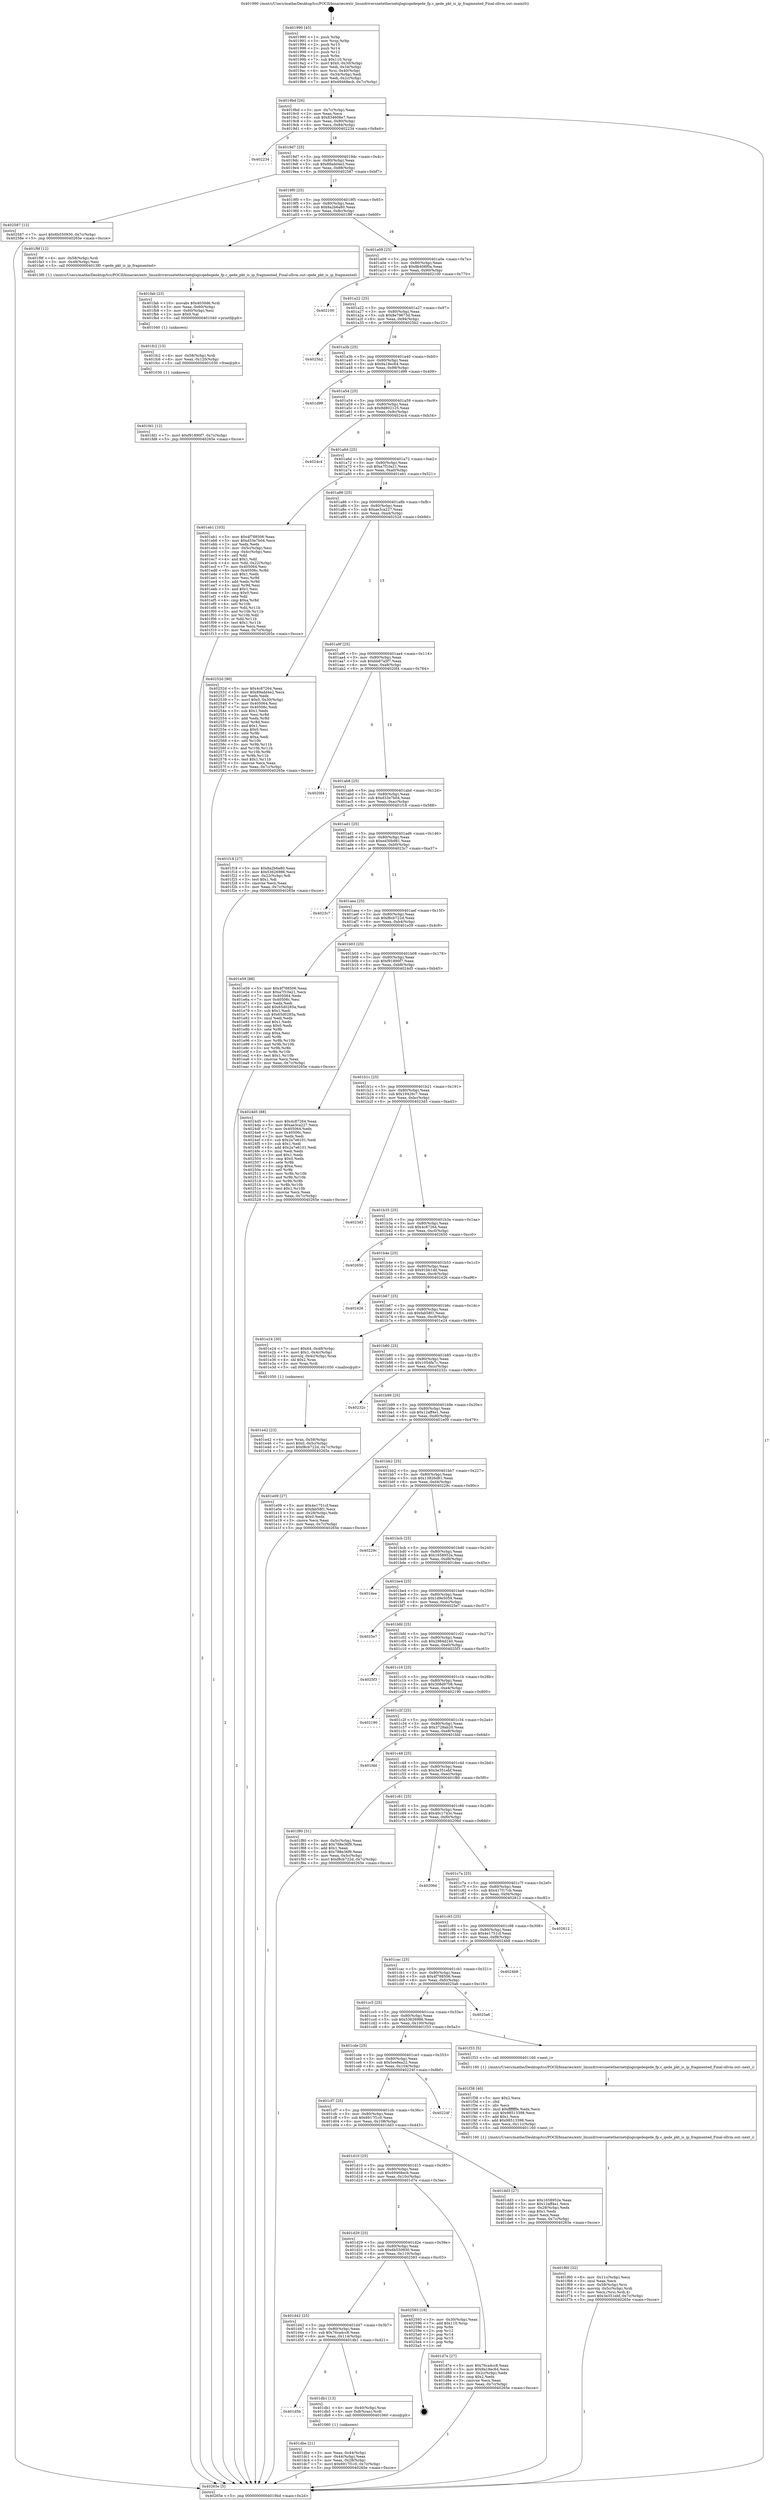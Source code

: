 digraph "0x401990" {
  label = "0x401990 (/mnt/c/Users/mathe/Desktop/tcc/POCII/binaries/extr_linuxdriversnetethernetqlogicqedeqede_fp.c_qede_pkt_is_ip_fragmented_Final-ollvm.out::main(0))"
  labelloc = "t"
  node[shape=record]

  Entry [label="",width=0.3,height=0.3,shape=circle,fillcolor=black,style=filled]
  "0x4019bd" [label="{
     0x4019bd [26]\l
     | [instrs]\l
     &nbsp;&nbsp;0x4019bd \<+3\>: mov -0x7c(%rbp),%eax\l
     &nbsp;&nbsp;0x4019c0 \<+2\>: mov %eax,%ecx\l
     &nbsp;&nbsp;0x4019c2 \<+6\>: sub $0x834608e7,%ecx\l
     &nbsp;&nbsp;0x4019c8 \<+3\>: mov %eax,-0x80(%rbp)\l
     &nbsp;&nbsp;0x4019cb \<+6\>: mov %ecx,-0x84(%rbp)\l
     &nbsp;&nbsp;0x4019d1 \<+6\>: je 0000000000402234 \<main+0x8a4\>\l
  }"]
  "0x402234" [label="{
     0x402234\l
  }", style=dashed]
  "0x4019d7" [label="{
     0x4019d7 [25]\l
     | [instrs]\l
     &nbsp;&nbsp;0x4019d7 \<+5\>: jmp 00000000004019dc \<main+0x4c\>\l
     &nbsp;&nbsp;0x4019dc \<+3\>: mov -0x80(%rbp),%eax\l
     &nbsp;&nbsp;0x4019df \<+5\>: sub $0x89add4e2,%eax\l
     &nbsp;&nbsp;0x4019e4 \<+6\>: mov %eax,-0x88(%rbp)\l
     &nbsp;&nbsp;0x4019ea \<+6\>: je 0000000000402587 \<main+0xbf7\>\l
  }"]
  Exit [label="",width=0.3,height=0.3,shape=circle,fillcolor=black,style=filled,peripheries=2]
  "0x402587" [label="{
     0x402587 [12]\l
     | [instrs]\l
     &nbsp;&nbsp;0x402587 \<+7\>: movl $0x6b550930,-0x7c(%rbp)\l
     &nbsp;&nbsp;0x40258e \<+5\>: jmp 000000000040265e \<main+0xcce\>\l
  }"]
  "0x4019f0" [label="{
     0x4019f0 [25]\l
     | [instrs]\l
     &nbsp;&nbsp;0x4019f0 \<+5\>: jmp 00000000004019f5 \<main+0x65\>\l
     &nbsp;&nbsp;0x4019f5 \<+3\>: mov -0x80(%rbp),%eax\l
     &nbsp;&nbsp;0x4019f8 \<+5\>: sub $0x8a2b6a80,%eax\l
     &nbsp;&nbsp;0x4019fd \<+6\>: mov %eax,-0x8c(%rbp)\l
     &nbsp;&nbsp;0x401a03 \<+6\>: je 0000000000401f9f \<main+0x60f\>\l
  }"]
  "0x401fd1" [label="{
     0x401fd1 [12]\l
     | [instrs]\l
     &nbsp;&nbsp;0x401fd1 \<+7\>: movl $0xf91890f7,-0x7c(%rbp)\l
     &nbsp;&nbsp;0x401fd8 \<+5\>: jmp 000000000040265e \<main+0xcce\>\l
  }"]
  "0x401f9f" [label="{
     0x401f9f [12]\l
     | [instrs]\l
     &nbsp;&nbsp;0x401f9f \<+4\>: mov -0x58(%rbp),%rdi\l
     &nbsp;&nbsp;0x401fa3 \<+3\>: mov -0x48(%rbp),%esi\l
     &nbsp;&nbsp;0x401fa6 \<+5\>: call 00000000004013f0 \<qede_pkt_is_ip_fragmented\>\l
     | [calls]\l
     &nbsp;&nbsp;0x4013f0 \{1\} (/mnt/c/Users/mathe/Desktop/tcc/POCII/binaries/extr_linuxdriversnetethernetqlogicqedeqede_fp.c_qede_pkt_is_ip_fragmented_Final-ollvm.out::qede_pkt_is_ip_fragmented)\l
  }"]
  "0x401a09" [label="{
     0x401a09 [25]\l
     | [instrs]\l
     &nbsp;&nbsp;0x401a09 \<+5\>: jmp 0000000000401a0e \<main+0x7e\>\l
     &nbsp;&nbsp;0x401a0e \<+3\>: mov -0x80(%rbp),%eax\l
     &nbsp;&nbsp;0x401a11 \<+5\>: sub $0x8b406f0a,%eax\l
     &nbsp;&nbsp;0x401a16 \<+6\>: mov %eax,-0x90(%rbp)\l
     &nbsp;&nbsp;0x401a1c \<+6\>: je 0000000000402100 \<main+0x770\>\l
  }"]
  "0x401fc2" [label="{
     0x401fc2 [15]\l
     | [instrs]\l
     &nbsp;&nbsp;0x401fc2 \<+4\>: mov -0x58(%rbp),%rdi\l
     &nbsp;&nbsp;0x401fc6 \<+6\>: mov %eax,-0x120(%rbp)\l
     &nbsp;&nbsp;0x401fcc \<+5\>: call 0000000000401030 \<free@plt\>\l
     | [calls]\l
     &nbsp;&nbsp;0x401030 \{1\} (unknown)\l
  }"]
  "0x402100" [label="{
     0x402100\l
  }", style=dashed]
  "0x401a22" [label="{
     0x401a22 [25]\l
     | [instrs]\l
     &nbsp;&nbsp;0x401a22 \<+5\>: jmp 0000000000401a27 \<main+0x97\>\l
     &nbsp;&nbsp;0x401a27 \<+3\>: mov -0x80(%rbp),%eax\l
     &nbsp;&nbsp;0x401a2a \<+5\>: sub $0x8e79673d,%eax\l
     &nbsp;&nbsp;0x401a2f \<+6\>: mov %eax,-0x94(%rbp)\l
     &nbsp;&nbsp;0x401a35 \<+6\>: je 00000000004025b2 \<main+0xc22\>\l
  }"]
  "0x401fab" [label="{
     0x401fab [23]\l
     | [instrs]\l
     &nbsp;&nbsp;0x401fab \<+10\>: movabs $0x4030d6,%rdi\l
     &nbsp;&nbsp;0x401fb5 \<+3\>: mov %eax,-0x60(%rbp)\l
     &nbsp;&nbsp;0x401fb8 \<+3\>: mov -0x60(%rbp),%esi\l
     &nbsp;&nbsp;0x401fbb \<+2\>: mov $0x0,%al\l
     &nbsp;&nbsp;0x401fbd \<+5\>: call 0000000000401040 \<printf@plt\>\l
     | [calls]\l
     &nbsp;&nbsp;0x401040 \{1\} (unknown)\l
  }"]
  "0x4025b2" [label="{
     0x4025b2\l
  }", style=dashed]
  "0x401a3b" [label="{
     0x401a3b [25]\l
     | [instrs]\l
     &nbsp;&nbsp;0x401a3b \<+5\>: jmp 0000000000401a40 \<main+0xb0\>\l
     &nbsp;&nbsp;0x401a40 \<+3\>: mov -0x80(%rbp),%eax\l
     &nbsp;&nbsp;0x401a43 \<+5\>: sub $0x9a18ec64,%eax\l
     &nbsp;&nbsp;0x401a48 \<+6\>: mov %eax,-0x98(%rbp)\l
     &nbsp;&nbsp;0x401a4e \<+6\>: je 0000000000401d99 \<main+0x409\>\l
  }"]
  "0x401f60" [label="{
     0x401f60 [32]\l
     | [instrs]\l
     &nbsp;&nbsp;0x401f60 \<+6\>: mov -0x11c(%rbp),%ecx\l
     &nbsp;&nbsp;0x401f66 \<+3\>: imul %eax,%ecx\l
     &nbsp;&nbsp;0x401f69 \<+4\>: mov -0x58(%rbp),%rsi\l
     &nbsp;&nbsp;0x401f6d \<+4\>: movslq -0x5c(%rbp),%rdi\l
     &nbsp;&nbsp;0x401f71 \<+3\>: mov %ecx,(%rsi,%rdi,4)\l
     &nbsp;&nbsp;0x401f74 \<+7\>: movl $0x3e351ebf,-0x7c(%rbp)\l
     &nbsp;&nbsp;0x401f7b \<+5\>: jmp 000000000040265e \<main+0xcce\>\l
  }"]
  "0x401d99" [label="{
     0x401d99\l
  }", style=dashed]
  "0x401a54" [label="{
     0x401a54 [25]\l
     | [instrs]\l
     &nbsp;&nbsp;0x401a54 \<+5\>: jmp 0000000000401a59 \<main+0xc9\>\l
     &nbsp;&nbsp;0x401a59 \<+3\>: mov -0x80(%rbp),%eax\l
     &nbsp;&nbsp;0x401a5c \<+5\>: sub $0x9d802125,%eax\l
     &nbsp;&nbsp;0x401a61 \<+6\>: mov %eax,-0x9c(%rbp)\l
     &nbsp;&nbsp;0x401a67 \<+6\>: je 00000000004024c4 \<main+0xb34\>\l
  }"]
  "0x401f38" [label="{
     0x401f38 [40]\l
     | [instrs]\l
     &nbsp;&nbsp;0x401f38 \<+5\>: mov $0x2,%ecx\l
     &nbsp;&nbsp;0x401f3d \<+1\>: cltd\l
     &nbsp;&nbsp;0x401f3e \<+2\>: idiv %ecx\l
     &nbsp;&nbsp;0x401f40 \<+6\>: imul $0xfffffffe,%edx,%ecx\l
     &nbsp;&nbsp;0x401f46 \<+6\>: sub $0x98513398,%ecx\l
     &nbsp;&nbsp;0x401f4c \<+3\>: add $0x1,%ecx\l
     &nbsp;&nbsp;0x401f4f \<+6\>: add $0x98513398,%ecx\l
     &nbsp;&nbsp;0x401f55 \<+6\>: mov %ecx,-0x11c(%rbp)\l
     &nbsp;&nbsp;0x401f5b \<+5\>: call 0000000000401160 \<next_i\>\l
     | [calls]\l
     &nbsp;&nbsp;0x401160 \{1\} (/mnt/c/Users/mathe/Desktop/tcc/POCII/binaries/extr_linuxdriversnetethernetqlogicqedeqede_fp.c_qede_pkt_is_ip_fragmented_Final-ollvm.out::next_i)\l
  }"]
  "0x4024c4" [label="{
     0x4024c4\l
  }", style=dashed]
  "0x401a6d" [label="{
     0x401a6d [25]\l
     | [instrs]\l
     &nbsp;&nbsp;0x401a6d \<+5\>: jmp 0000000000401a72 \<main+0xe2\>\l
     &nbsp;&nbsp;0x401a72 \<+3\>: mov -0x80(%rbp),%eax\l
     &nbsp;&nbsp;0x401a75 \<+5\>: sub $0xa7f10a21,%eax\l
     &nbsp;&nbsp;0x401a7a \<+6\>: mov %eax,-0xa0(%rbp)\l
     &nbsp;&nbsp;0x401a80 \<+6\>: je 0000000000401eb1 \<main+0x521\>\l
  }"]
  "0x401e42" [label="{
     0x401e42 [23]\l
     | [instrs]\l
     &nbsp;&nbsp;0x401e42 \<+4\>: mov %rax,-0x58(%rbp)\l
     &nbsp;&nbsp;0x401e46 \<+7\>: movl $0x0,-0x5c(%rbp)\l
     &nbsp;&nbsp;0x401e4d \<+7\>: movl $0xf8cb722d,-0x7c(%rbp)\l
     &nbsp;&nbsp;0x401e54 \<+5\>: jmp 000000000040265e \<main+0xcce\>\l
  }"]
  "0x401eb1" [label="{
     0x401eb1 [103]\l
     | [instrs]\l
     &nbsp;&nbsp;0x401eb1 \<+5\>: mov $0x4f788506,%eax\l
     &nbsp;&nbsp;0x401eb6 \<+5\>: mov $0xd33e7b04,%ecx\l
     &nbsp;&nbsp;0x401ebb \<+2\>: xor %edx,%edx\l
     &nbsp;&nbsp;0x401ebd \<+3\>: mov -0x5c(%rbp),%esi\l
     &nbsp;&nbsp;0x401ec0 \<+3\>: cmp -0x4c(%rbp),%esi\l
     &nbsp;&nbsp;0x401ec3 \<+4\>: setl %dil\l
     &nbsp;&nbsp;0x401ec7 \<+4\>: and $0x1,%dil\l
     &nbsp;&nbsp;0x401ecb \<+4\>: mov %dil,-0x22(%rbp)\l
     &nbsp;&nbsp;0x401ecf \<+7\>: mov 0x405064,%esi\l
     &nbsp;&nbsp;0x401ed6 \<+8\>: mov 0x40506c,%r8d\l
     &nbsp;&nbsp;0x401ede \<+3\>: sub $0x1,%edx\l
     &nbsp;&nbsp;0x401ee1 \<+3\>: mov %esi,%r9d\l
     &nbsp;&nbsp;0x401ee4 \<+3\>: add %edx,%r9d\l
     &nbsp;&nbsp;0x401ee7 \<+4\>: imul %r9d,%esi\l
     &nbsp;&nbsp;0x401eeb \<+3\>: and $0x1,%esi\l
     &nbsp;&nbsp;0x401eee \<+3\>: cmp $0x0,%esi\l
     &nbsp;&nbsp;0x401ef1 \<+4\>: sete %dil\l
     &nbsp;&nbsp;0x401ef5 \<+4\>: cmp $0xa,%r8d\l
     &nbsp;&nbsp;0x401ef9 \<+4\>: setl %r10b\l
     &nbsp;&nbsp;0x401efd \<+3\>: mov %dil,%r11b\l
     &nbsp;&nbsp;0x401f00 \<+3\>: and %r10b,%r11b\l
     &nbsp;&nbsp;0x401f03 \<+3\>: xor %r10b,%dil\l
     &nbsp;&nbsp;0x401f06 \<+3\>: or %dil,%r11b\l
     &nbsp;&nbsp;0x401f09 \<+4\>: test $0x1,%r11b\l
     &nbsp;&nbsp;0x401f0d \<+3\>: cmovne %ecx,%eax\l
     &nbsp;&nbsp;0x401f10 \<+3\>: mov %eax,-0x7c(%rbp)\l
     &nbsp;&nbsp;0x401f13 \<+5\>: jmp 000000000040265e \<main+0xcce\>\l
  }"]
  "0x401a86" [label="{
     0x401a86 [25]\l
     | [instrs]\l
     &nbsp;&nbsp;0x401a86 \<+5\>: jmp 0000000000401a8b \<main+0xfb\>\l
     &nbsp;&nbsp;0x401a8b \<+3\>: mov -0x80(%rbp),%eax\l
     &nbsp;&nbsp;0x401a8e \<+5\>: sub $0xae3ca227,%eax\l
     &nbsp;&nbsp;0x401a93 \<+6\>: mov %eax,-0xa4(%rbp)\l
     &nbsp;&nbsp;0x401a99 \<+6\>: je 000000000040252d \<main+0xb9d\>\l
  }"]
  "0x401dbe" [label="{
     0x401dbe [21]\l
     | [instrs]\l
     &nbsp;&nbsp;0x401dbe \<+3\>: mov %eax,-0x44(%rbp)\l
     &nbsp;&nbsp;0x401dc1 \<+3\>: mov -0x44(%rbp),%eax\l
     &nbsp;&nbsp;0x401dc4 \<+3\>: mov %eax,-0x28(%rbp)\l
     &nbsp;&nbsp;0x401dc7 \<+7\>: movl $0x6917f1c0,-0x7c(%rbp)\l
     &nbsp;&nbsp;0x401dce \<+5\>: jmp 000000000040265e \<main+0xcce\>\l
  }"]
  "0x40252d" [label="{
     0x40252d [90]\l
     | [instrs]\l
     &nbsp;&nbsp;0x40252d \<+5\>: mov $0x4c87264,%eax\l
     &nbsp;&nbsp;0x402532 \<+5\>: mov $0x89add4e2,%ecx\l
     &nbsp;&nbsp;0x402537 \<+2\>: xor %edx,%edx\l
     &nbsp;&nbsp;0x402539 \<+7\>: movl $0x0,-0x30(%rbp)\l
     &nbsp;&nbsp;0x402540 \<+7\>: mov 0x405064,%esi\l
     &nbsp;&nbsp;0x402547 \<+7\>: mov 0x40506c,%edi\l
     &nbsp;&nbsp;0x40254e \<+3\>: sub $0x1,%edx\l
     &nbsp;&nbsp;0x402551 \<+3\>: mov %esi,%r8d\l
     &nbsp;&nbsp;0x402554 \<+3\>: add %edx,%r8d\l
     &nbsp;&nbsp;0x402557 \<+4\>: imul %r8d,%esi\l
     &nbsp;&nbsp;0x40255b \<+3\>: and $0x1,%esi\l
     &nbsp;&nbsp;0x40255e \<+3\>: cmp $0x0,%esi\l
     &nbsp;&nbsp;0x402561 \<+4\>: sete %r9b\l
     &nbsp;&nbsp;0x402565 \<+3\>: cmp $0xa,%edi\l
     &nbsp;&nbsp;0x402568 \<+4\>: setl %r10b\l
     &nbsp;&nbsp;0x40256c \<+3\>: mov %r9b,%r11b\l
     &nbsp;&nbsp;0x40256f \<+3\>: and %r10b,%r11b\l
     &nbsp;&nbsp;0x402572 \<+3\>: xor %r10b,%r9b\l
     &nbsp;&nbsp;0x402575 \<+3\>: or %r9b,%r11b\l
     &nbsp;&nbsp;0x402578 \<+4\>: test $0x1,%r11b\l
     &nbsp;&nbsp;0x40257c \<+3\>: cmovne %ecx,%eax\l
     &nbsp;&nbsp;0x40257f \<+3\>: mov %eax,-0x7c(%rbp)\l
     &nbsp;&nbsp;0x402582 \<+5\>: jmp 000000000040265e \<main+0xcce\>\l
  }"]
  "0x401a9f" [label="{
     0x401a9f [25]\l
     | [instrs]\l
     &nbsp;&nbsp;0x401a9f \<+5\>: jmp 0000000000401aa4 \<main+0x114\>\l
     &nbsp;&nbsp;0x401aa4 \<+3\>: mov -0x80(%rbp),%eax\l
     &nbsp;&nbsp;0x401aa7 \<+5\>: sub $0xbb67a5f7,%eax\l
     &nbsp;&nbsp;0x401aac \<+6\>: mov %eax,-0xa8(%rbp)\l
     &nbsp;&nbsp;0x401ab2 \<+6\>: je 00000000004020f4 \<main+0x764\>\l
  }"]
  "0x401d5b" [label="{
     0x401d5b\l
  }", style=dashed]
  "0x4020f4" [label="{
     0x4020f4\l
  }", style=dashed]
  "0x401ab8" [label="{
     0x401ab8 [25]\l
     | [instrs]\l
     &nbsp;&nbsp;0x401ab8 \<+5\>: jmp 0000000000401abd \<main+0x12d\>\l
     &nbsp;&nbsp;0x401abd \<+3\>: mov -0x80(%rbp),%eax\l
     &nbsp;&nbsp;0x401ac0 \<+5\>: sub $0xd33e7b04,%eax\l
     &nbsp;&nbsp;0x401ac5 \<+6\>: mov %eax,-0xac(%rbp)\l
     &nbsp;&nbsp;0x401acb \<+6\>: je 0000000000401f18 \<main+0x588\>\l
  }"]
  "0x401db1" [label="{
     0x401db1 [13]\l
     | [instrs]\l
     &nbsp;&nbsp;0x401db1 \<+4\>: mov -0x40(%rbp),%rax\l
     &nbsp;&nbsp;0x401db5 \<+4\>: mov 0x8(%rax),%rdi\l
     &nbsp;&nbsp;0x401db9 \<+5\>: call 0000000000401060 \<atoi@plt\>\l
     | [calls]\l
     &nbsp;&nbsp;0x401060 \{1\} (unknown)\l
  }"]
  "0x401f18" [label="{
     0x401f18 [27]\l
     | [instrs]\l
     &nbsp;&nbsp;0x401f18 \<+5\>: mov $0x8a2b6a80,%eax\l
     &nbsp;&nbsp;0x401f1d \<+5\>: mov $0x53626986,%ecx\l
     &nbsp;&nbsp;0x401f22 \<+3\>: mov -0x22(%rbp),%dl\l
     &nbsp;&nbsp;0x401f25 \<+3\>: test $0x1,%dl\l
     &nbsp;&nbsp;0x401f28 \<+3\>: cmovne %ecx,%eax\l
     &nbsp;&nbsp;0x401f2b \<+3\>: mov %eax,-0x7c(%rbp)\l
     &nbsp;&nbsp;0x401f2e \<+5\>: jmp 000000000040265e \<main+0xcce\>\l
  }"]
  "0x401ad1" [label="{
     0x401ad1 [25]\l
     | [instrs]\l
     &nbsp;&nbsp;0x401ad1 \<+5\>: jmp 0000000000401ad6 \<main+0x146\>\l
     &nbsp;&nbsp;0x401ad6 \<+3\>: mov -0x80(%rbp),%eax\l
     &nbsp;&nbsp;0x401ad9 \<+5\>: sub $0xed30b981,%eax\l
     &nbsp;&nbsp;0x401ade \<+6\>: mov %eax,-0xb0(%rbp)\l
     &nbsp;&nbsp;0x401ae4 \<+6\>: je 00000000004023c7 \<main+0xa37\>\l
  }"]
  "0x401d42" [label="{
     0x401d42 [25]\l
     | [instrs]\l
     &nbsp;&nbsp;0x401d42 \<+5\>: jmp 0000000000401d47 \<main+0x3b7\>\l
     &nbsp;&nbsp;0x401d47 \<+3\>: mov -0x80(%rbp),%eax\l
     &nbsp;&nbsp;0x401d4a \<+5\>: sub $0x76ca4cc8,%eax\l
     &nbsp;&nbsp;0x401d4f \<+6\>: mov %eax,-0x114(%rbp)\l
     &nbsp;&nbsp;0x401d55 \<+6\>: je 0000000000401db1 \<main+0x421\>\l
  }"]
  "0x4023c7" [label="{
     0x4023c7\l
  }", style=dashed]
  "0x401aea" [label="{
     0x401aea [25]\l
     | [instrs]\l
     &nbsp;&nbsp;0x401aea \<+5\>: jmp 0000000000401aef \<main+0x15f\>\l
     &nbsp;&nbsp;0x401aef \<+3\>: mov -0x80(%rbp),%eax\l
     &nbsp;&nbsp;0x401af2 \<+5\>: sub $0xf8cb722d,%eax\l
     &nbsp;&nbsp;0x401af7 \<+6\>: mov %eax,-0xb4(%rbp)\l
     &nbsp;&nbsp;0x401afd \<+6\>: je 0000000000401e59 \<main+0x4c9\>\l
  }"]
  "0x402593" [label="{
     0x402593 [19]\l
     | [instrs]\l
     &nbsp;&nbsp;0x402593 \<+3\>: mov -0x30(%rbp),%eax\l
     &nbsp;&nbsp;0x402596 \<+7\>: add $0x110,%rsp\l
     &nbsp;&nbsp;0x40259d \<+1\>: pop %rbx\l
     &nbsp;&nbsp;0x40259e \<+2\>: pop %r12\l
     &nbsp;&nbsp;0x4025a0 \<+2\>: pop %r14\l
     &nbsp;&nbsp;0x4025a2 \<+2\>: pop %r15\l
     &nbsp;&nbsp;0x4025a4 \<+1\>: pop %rbp\l
     &nbsp;&nbsp;0x4025a5 \<+1\>: ret\l
  }"]
  "0x401e59" [label="{
     0x401e59 [88]\l
     | [instrs]\l
     &nbsp;&nbsp;0x401e59 \<+5\>: mov $0x4f788506,%eax\l
     &nbsp;&nbsp;0x401e5e \<+5\>: mov $0xa7f10a21,%ecx\l
     &nbsp;&nbsp;0x401e63 \<+7\>: mov 0x405064,%edx\l
     &nbsp;&nbsp;0x401e6a \<+7\>: mov 0x40506c,%esi\l
     &nbsp;&nbsp;0x401e71 \<+2\>: mov %edx,%edi\l
     &nbsp;&nbsp;0x401e73 \<+6\>: add $0x65d0285a,%edi\l
     &nbsp;&nbsp;0x401e79 \<+3\>: sub $0x1,%edi\l
     &nbsp;&nbsp;0x401e7c \<+6\>: sub $0x65d0285a,%edi\l
     &nbsp;&nbsp;0x401e82 \<+3\>: imul %edi,%edx\l
     &nbsp;&nbsp;0x401e85 \<+3\>: and $0x1,%edx\l
     &nbsp;&nbsp;0x401e88 \<+3\>: cmp $0x0,%edx\l
     &nbsp;&nbsp;0x401e8b \<+4\>: sete %r8b\l
     &nbsp;&nbsp;0x401e8f \<+3\>: cmp $0xa,%esi\l
     &nbsp;&nbsp;0x401e92 \<+4\>: setl %r9b\l
     &nbsp;&nbsp;0x401e96 \<+3\>: mov %r8b,%r10b\l
     &nbsp;&nbsp;0x401e99 \<+3\>: and %r9b,%r10b\l
     &nbsp;&nbsp;0x401e9c \<+3\>: xor %r9b,%r8b\l
     &nbsp;&nbsp;0x401e9f \<+3\>: or %r8b,%r10b\l
     &nbsp;&nbsp;0x401ea2 \<+4\>: test $0x1,%r10b\l
     &nbsp;&nbsp;0x401ea6 \<+3\>: cmovne %ecx,%eax\l
     &nbsp;&nbsp;0x401ea9 \<+3\>: mov %eax,-0x7c(%rbp)\l
     &nbsp;&nbsp;0x401eac \<+5\>: jmp 000000000040265e \<main+0xcce\>\l
  }"]
  "0x401b03" [label="{
     0x401b03 [25]\l
     | [instrs]\l
     &nbsp;&nbsp;0x401b03 \<+5\>: jmp 0000000000401b08 \<main+0x178\>\l
     &nbsp;&nbsp;0x401b08 \<+3\>: mov -0x80(%rbp),%eax\l
     &nbsp;&nbsp;0x401b0b \<+5\>: sub $0xf91890f7,%eax\l
     &nbsp;&nbsp;0x401b10 \<+6\>: mov %eax,-0xb8(%rbp)\l
     &nbsp;&nbsp;0x401b16 \<+6\>: je 00000000004024d5 \<main+0xb45\>\l
  }"]
  "0x401990" [label="{
     0x401990 [45]\l
     | [instrs]\l
     &nbsp;&nbsp;0x401990 \<+1\>: push %rbp\l
     &nbsp;&nbsp;0x401991 \<+3\>: mov %rsp,%rbp\l
     &nbsp;&nbsp;0x401994 \<+2\>: push %r15\l
     &nbsp;&nbsp;0x401996 \<+2\>: push %r14\l
     &nbsp;&nbsp;0x401998 \<+2\>: push %r12\l
     &nbsp;&nbsp;0x40199a \<+1\>: push %rbx\l
     &nbsp;&nbsp;0x40199b \<+7\>: sub $0x110,%rsp\l
     &nbsp;&nbsp;0x4019a2 \<+7\>: movl $0x0,-0x30(%rbp)\l
     &nbsp;&nbsp;0x4019a9 \<+3\>: mov %edi,-0x34(%rbp)\l
     &nbsp;&nbsp;0x4019ac \<+4\>: mov %rsi,-0x40(%rbp)\l
     &nbsp;&nbsp;0x4019b0 \<+3\>: mov -0x34(%rbp),%edi\l
     &nbsp;&nbsp;0x4019b3 \<+3\>: mov %edi,-0x2c(%rbp)\l
     &nbsp;&nbsp;0x4019b6 \<+7\>: movl $0x69468ecb,-0x7c(%rbp)\l
  }"]
  "0x4024d5" [label="{
     0x4024d5 [88]\l
     | [instrs]\l
     &nbsp;&nbsp;0x4024d5 \<+5\>: mov $0x4c87264,%eax\l
     &nbsp;&nbsp;0x4024da \<+5\>: mov $0xae3ca227,%ecx\l
     &nbsp;&nbsp;0x4024df \<+7\>: mov 0x405064,%edx\l
     &nbsp;&nbsp;0x4024e6 \<+7\>: mov 0x40506c,%esi\l
     &nbsp;&nbsp;0x4024ed \<+2\>: mov %edx,%edi\l
     &nbsp;&nbsp;0x4024ef \<+6\>: sub $0x2a7e6101,%edi\l
     &nbsp;&nbsp;0x4024f5 \<+3\>: sub $0x1,%edi\l
     &nbsp;&nbsp;0x4024f8 \<+6\>: add $0x2a7e6101,%edi\l
     &nbsp;&nbsp;0x4024fe \<+3\>: imul %edi,%edx\l
     &nbsp;&nbsp;0x402501 \<+3\>: and $0x1,%edx\l
     &nbsp;&nbsp;0x402504 \<+3\>: cmp $0x0,%edx\l
     &nbsp;&nbsp;0x402507 \<+4\>: sete %r8b\l
     &nbsp;&nbsp;0x40250b \<+3\>: cmp $0xa,%esi\l
     &nbsp;&nbsp;0x40250e \<+4\>: setl %r9b\l
     &nbsp;&nbsp;0x402512 \<+3\>: mov %r8b,%r10b\l
     &nbsp;&nbsp;0x402515 \<+3\>: and %r9b,%r10b\l
     &nbsp;&nbsp;0x402518 \<+3\>: xor %r9b,%r8b\l
     &nbsp;&nbsp;0x40251b \<+3\>: or %r8b,%r10b\l
     &nbsp;&nbsp;0x40251e \<+4\>: test $0x1,%r10b\l
     &nbsp;&nbsp;0x402522 \<+3\>: cmovne %ecx,%eax\l
     &nbsp;&nbsp;0x402525 \<+3\>: mov %eax,-0x7c(%rbp)\l
     &nbsp;&nbsp;0x402528 \<+5\>: jmp 000000000040265e \<main+0xcce\>\l
  }"]
  "0x401b1c" [label="{
     0x401b1c [25]\l
     | [instrs]\l
     &nbsp;&nbsp;0x401b1c \<+5\>: jmp 0000000000401b21 \<main+0x191\>\l
     &nbsp;&nbsp;0x401b21 \<+3\>: mov -0x80(%rbp),%eax\l
     &nbsp;&nbsp;0x401b24 \<+5\>: sub $0x19426c7,%eax\l
     &nbsp;&nbsp;0x401b29 \<+6\>: mov %eax,-0xbc(%rbp)\l
     &nbsp;&nbsp;0x401b2f \<+6\>: je 00000000004023d3 \<main+0xa43\>\l
  }"]
  "0x40265e" [label="{
     0x40265e [5]\l
     | [instrs]\l
     &nbsp;&nbsp;0x40265e \<+5\>: jmp 00000000004019bd \<main+0x2d\>\l
  }"]
  "0x4023d3" [label="{
     0x4023d3\l
  }", style=dashed]
  "0x401b35" [label="{
     0x401b35 [25]\l
     | [instrs]\l
     &nbsp;&nbsp;0x401b35 \<+5\>: jmp 0000000000401b3a \<main+0x1aa\>\l
     &nbsp;&nbsp;0x401b3a \<+3\>: mov -0x80(%rbp),%eax\l
     &nbsp;&nbsp;0x401b3d \<+5\>: sub $0x4c87264,%eax\l
     &nbsp;&nbsp;0x401b42 \<+6\>: mov %eax,-0xc0(%rbp)\l
     &nbsp;&nbsp;0x401b48 \<+6\>: je 0000000000402650 \<main+0xcc0\>\l
  }"]
  "0x401d29" [label="{
     0x401d29 [25]\l
     | [instrs]\l
     &nbsp;&nbsp;0x401d29 \<+5\>: jmp 0000000000401d2e \<main+0x39e\>\l
     &nbsp;&nbsp;0x401d2e \<+3\>: mov -0x80(%rbp),%eax\l
     &nbsp;&nbsp;0x401d31 \<+5\>: sub $0x6b550930,%eax\l
     &nbsp;&nbsp;0x401d36 \<+6\>: mov %eax,-0x110(%rbp)\l
     &nbsp;&nbsp;0x401d3c \<+6\>: je 0000000000402593 \<main+0xc03\>\l
  }"]
  "0x402650" [label="{
     0x402650\l
  }", style=dashed]
  "0x401b4e" [label="{
     0x401b4e [25]\l
     | [instrs]\l
     &nbsp;&nbsp;0x401b4e \<+5\>: jmp 0000000000401b53 \<main+0x1c3\>\l
     &nbsp;&nbsp;0x401b53 \<+3\>: mov -0x80(%rbp),%eax\l
     &nbsp;&nbsp;0x401b56 \<+5\>: sub $0x91bb1dd,%eax\l
     &nbsp;&nbsp;0x401b5b \<+6\>: mov %eax,-0xc4(%rbp)\l
     &nbsp;&nbsp;0x401b61 \<+6\>: je 0000000000402426 \<main+0xa96\>\l
  }"]
  "0x401d7e" [label="{
     0x401d7e [27]\l
     | [instrs]\l
     &nbsp;&nbsp;0x401d7e \<+5\>: mov $0x76ca4cc8,%eax\l
     &nbsp;&nbsp;0x401d83 \<+5\>: mov $0x9a18ec64,%ecx\l
     &nbsp;&nbsp;0x401d88 \<+3\>: mov -0x2c(%rbp),%edx\l
     &nbsp;&nbsp;0x401d8b \<+3\>: cmp $0x2,%edx\l
     &nbsp;&nbsp;0x401d8e \<+3\>: cmovne %ecx,%eax\l
     &nbsp;&nbsp;0x401d91 \<+3\>: mov %eax,-0x7c(%rbp)\l
     &nbsp;&nbsp;0x401d94 \<+5\>: jmp 000000000040265e \<main+0xcce\>\l
  }"]
  "0x402426" [label="{
     0x402426\l
  }", style=dashed]
  "0x401b67" [label="{
     0x401b67 [25]\l
     | [instrs]\l
     &nbsp;&nbsp;0x401b67 \<+5\>: jmp 0000000000401b6c \<main+0x1dc\>\l
     &nbsp;&nbsp;0x401b6c \<+3\>: mov -0x80(%rbp),%eax\l
     &nbsp;&nbsp;0x401b6f \<+5\>: sub $0xfab58f1,%eax\l
     &nbsp;&nbsp;0x401b74 \<+6\>: mov %eax,-0xc8(%rbp)\l
     &nbsp;&nbsp;0x401b7a \<+6\>: je 0000000000401e24 \<main+0x494\>\l
  }"]
  "0x401d10" [label="{
     0x401d10 [25]\l
     | [instrs]\l
     &nbsp;&nbsp;0x401d10 \<+5\>: jmp 0000000000401d15 \<main+0x385\>\l
     &nbsp;&nbsp;0x401d15 \<+3\>: mov -0x80(%rbp),%eax\l
     &nbsp;&nbsp;0x401d18 \<+5\>: sub $0x69468ecb,%eax\l
     &nbsp;&nbsp;0x401d1d \<+6\>: mov %eax,-0x10c(%rbp)\l
     &nbsp;&nbsp;0x401d23 \<+6\>: je 0000000000401d7e \<main+0x3ee\>\l
  }"]
  "0x401e24" [label="{
     0x401e24 [30]\l
     | [instrs]\l
     &nbsp;&nbsp;0x401e24 \<+7\>: movl $0x64,-0x48(%rbp)\l
     &nbsp;&nbsp;0x401e2b \<+7\>: movl $0x1,-0x4c(%rbp)\l
     &nbsp;&nbsp;0x401e32 \<+4\>: movslq -0x4c(%rbp),%rax\l
     &nbsp;&nbsp;0x401e36 \<+4\>: shl $0x2,%rax\l
     &nbsp;&nbsp;0x401e3a \<+3\>: mov %rax,%rdi\l
     &nbsp;&nbsp;0x401e3d \<+5\>: call 0000000000401050 \<malloc@plt\>\l
     | [calls]\l
     &nbsp;&nbsp;0x401050 \{1\} (unknown)\l
  }"]
  "0x401b80" [label="{
     0x401b80 [25]\l
     | [instrs]\l
     &nbsp;&nbsp;0x401b80 \<+5\>: jmp 0000000000401b85 \<main+0x1f5\>\l
     &nbsp;&nbsp;0x401b85 \<+3\>: mov -0x80(%rbp),%eax\l
     &nbsp;&nbsp;0x401b88 \<+5\>: sub $0x105dfa7c,%eax\l
     &nbsp;&nbsp;0x401b8d \<+6\>: mov %eax,-0xcc(%rbp)\l
     &nbsp;&nbsp;0x401b93 \<+6\>: je 000000000040232c \<main+0x99c\>\l
  }"]
  "0x401dd3" [label="{
     0x401dd3 [27]\l
     | [instrs]\l
     &nbsp;&nbsp;0x401dd3 \<+5\>: mov $0x1658952e,%eax\l
     &nbsp;&nbsp;0x401dd8 \<+5\>: mov $0x12aff4e1,%ecx\l
     &nbsp;&nbsp;0x401ddd \<+3\>: mov -0x28(%rbp),%edx\l
     &nbsp;&nbsp;0x401de0 \<+3\>: cmp $0x1,%edx\l
     &nbsp;&nbsp;0x401de3 \<+3\>: cmovl %ecx,%eax\l
     &nbsp;&nbsp;0x401de6 \<+3\>: mov %eax,-0x7c(%rbp)\l
     &nbsp;&nbsp;0x401de9 \<+5\>: jmp 000000000040265e \<main+0xcce\>\l
  }"]
  "0x40232c" [label="{
     0x40232c\l
  }", style=dashed]
  "0x401b99" [label="{
     0x401b99 [25]\l
     | [instrs]\l
     &nbsp;&nbsp;0x401b99 \<+5\>: jmp 0000000000401b9e \<main+0x20e\>\l
     &nbsp;&nbsp;0x401b9e \<+3\>: mov -0x80(%rbp),%eax\l
     &nbsp;&nbsp;0x401ba1 \<+5\>: sub $0x12aff4e1,%eax\l
     &nbsp;&nbsp;0x401ba6 \<+6\>: mov %eax,-0xd0(%rbp)\l
     &nbsp;&nbsp;0x401bac \<+6\>: je 0000000000401e09 \<main+0x479\>\l
  }"]
  "0x401cf7" [label="{
     0x401cf7 [25]\l
     | [instrs]\l
     &nbsp;&nbsp;0x401cf7 \<+5\>: jmp 0000000000401cfc \<main+0x36c\>\l
     &nbsp;&nbsp;0x401cfc \<+3\>: mov -0x80(%rbp),%eax\l
     &nbsp;&nbsp;0x401cff \<+5\>: sub $0x6917f1c0,%eax\l
     &nbsp;&nbsp;0x401d04 \<+6\>: mov %eax,-0x108(%rbp)\l
     &nbsp;&nbsp;0x401d0a \<+6\>: je 0000000000401dd3 \<main+0x443\>\l
  }"]
  "0x401e09" [label="{
     0x401e09 [27]\l
     | [instrs]\l
     &nbsp;&nbsp;0x401e09 \<+5\>: mov $0x4e1751cf,%eax\l
     &nbsp;&nbsp;0x401e0e \<+5\>: mov $0xfab58f1,%ecx\l
     &nbsp;&nbsp;0x401e13 \<+3\>: mov -0x28(%rbp),%edx\l
     &nbsp;&nbsp;0x401e16 \<+3\>: cmp $0x0,%edx\l
     &nbsp;&nbsp;0x401e19 \<+3\>: cmove %ecx,%eax\l
     &nbsp;&nbsp;0x401e1c \<+3\>: mov %eax,-0x7c(%rbp)\l
     &nbsp;&nbsp;0x401e1f \<+5\>: jmp 000000000040265e \<main+0xcce\>\l
  }"]
  "0x401bb2" [label="{
     0x401bb2 [25]\l
     | [instrs]\l
     &nbsp;&nbsp;0x401bb2 \<+5\>: jmp 0000000000401bb7 \<main+0x227\>\l
     &nbsp;&nbsp;0x401bb7 \<+3\>: mov -0x80(%rbp),%eax\l
     &nbsp;&nbsp;0x401bba \<+5\>: sub $0x13826d81,%eax\l
     &nbsp;&nbsp;0x401bbf \<+6\>: mov %eax,-0xd4(%rbp)\l
     &nbsp;&nbsp;0x401bc5 \<+6\>: je 000000000040229c \<main+0x90c\>\l
  }"]
  "0x40224f" [label="{
     0x40224f\l
  }", style=dashed]
  "0x40229c" [label="{
     0x40229c\l
  }", style=dashed]
  "0x401bcb" [label="{
     0x401bcb [25]\l
     | [instrs]\l
     &nbsp;&nbsp;0x401bcb \<+5\>: jmp 0000000000401bd0 \<main+0x240\>\l
     &nbsp;&nbsp;0x401bd0 \<+3\>: mov -0x80(%rbp),%eax\l
     &nbsp;&nbsp;0x401bd3 \<+5\>: sub $0x1658952e,%eax\l
     &nbsp;&nbsp;0x401bd8 \<+6\>: mov %eax,-0xd8(%rbp)\l
     &nbsp;&nbsp;0x401bde \<+6\>: je 0000000000401dee \<main+0x45e\>\l
  }"]
  "0x401cde" [label="{
     0x401cde [25]\l
     | [instrs]\l
     &nbsp;&nbsp;0x401cde \<+5\>: jmp 0000000000401ce3 \<main+0x353\>\l
     &nbsp;&nbsp;0x401ce3 \<+3\>: mov -0x80(%rbp),%eax\l
     &nbsp;&nbsp;0x401ce6 \<+5\>: sub $0x5ee8ea22,%eax\l
     &nbsp;&nbsp;0x401ceb \<+6\>: mov %eax,-0x104(%rbp)\l
     &nbsp;&nbsp;0x401cf1 \<+6\>: je 000000000040224f \<main+0x8bf\>\l
  }"]
  "0x401dee" [label="{
     0x401dee\l
  }", style=dashed]
  "0x401be4" [label="{
     0x401be4 [25]\l
     | [instrs]\l
     &nbsp;&nbsp;0x401be4 \<+5\>: jmp 0000000000401be9 \<main+0x259\>\l
     &nbsp;&nbsp;0x401be9 \<+3\>: mov -0x80(%rbp),%eax\l
     &nbsp;&nbsp;0x401bec \<+5\>: sub $0x1d9e5059,%eax\l
     &nbsp;&nbsp;0x401bf1 \<+6\>: mov %eax,-0xdc(%rbp)\l
     &nbsp;&nbsp;0x401bf7 \<+6\>: je 00000000004025e7 \<main+0xc57\>\l
  }"]
  "0x401f33" [label="{
     0x401f33 [5]\l
     | [instrs]\l
     &nbsp;&nbsp;0x401f33 \<+5\>: call 0000000000401160 \<next_i\>\l
     | [calls]\l
     &nbsp;&nbsp;0x401160 \{1\} (/mnt/c/Users/mathe/Desktop/tcc/POCII/binaries/extr_linuxdriversnetethernetqlogicqedeqede_fp.c_qede_pkt_is_ip_fragmented_Final-ollvm.out::next_i)\l
  }"]
  "0x4025e7" [label="{
     0x4025e7\l
  }", style=dashed]
  "0x401bfd" [label="{
     0x401bfd [25]\l
     | [instrs]\l
     &nbsp;&nbsp;0x401bfd \<+5\>: jmp 0000000000401c02 \<main+0x272\>\l
     &nbsp;&nbsp;0x401c02 \<+3\>: mov -0x80(%rbp),%eax\l
     &nbsp;&nbsp;0x401c05 \<+5\>: sub $0x2984d240,%eax\l
     &nbsp;&nbsp;0x401c0a \<+6\>: mov %eax,-0xe0(%rbp)\l
     &nbsp;&nbsp;0x401c10 \<+6\>: je 00000000004025f3 \<main+0xc63\>\l
  }"]
  "0x401cc5" [label="{
     0x401cc5 [25]\l
     | [instrs]\l
     &nbsp;&nbsp;0x401cc5 \<+5\>: jmp 0000000000401cca \<main+0x33a\>\l
     &nbsp;&nbsp;0x401cca \<+3\>: mov -0x80(%rbp),%eax\l
     &nbsp;&nbsp;0x401ccd \<+5\>: sub $0x53626986,%eax\l
     &nbsp;&nbsp;0x401cd2 \<+6\>: mov %eax,-0x100(%rbp)\l
     &nbsp;&nbsp;0x401cd8 \<+6\>: je 0000000000401f33 \<main+0x5a3\>\l
  }"]
  "0x4025f3" [label="{
     0x4025f3\l
  }", style=dashed]
  "0x401c16" [label="{
     0x401c16 [25]\l
     | [instrs]\l
     &nbsp;&nbsp;0x401c16 \<+5\>: jmp 0000000000401c1b \<main+0x28b\>\l
     &nbsp;&nbsp;0x401c1b \<+3\>: mov -0x80(%rbp),%eax\l
     &nbsp;&nbsp;0x401c1e \<+5\>: sub $0x308d9708,%eax\l
     &nbsp;&nbsp;0x401c23 \<+6\>: mov %eax,-0xe4(%rbp)\l
     &nbsp;&nbsp;0x401c29 \<+6\>: je 0000000000402190 \<main+0x800\>\l
  }"]
  "0x4025a6" [label="{
     0x4025a6\l
  }", style=dashed]
  "0x402190" [label="{
     0x402190\l
  }", style=dashed]
  "0x401c2f" [label="{
     0x401c2f [25]\l
     | [instrs]\l
     &nbsp;&nbsp;0x401c2f \<+5\>: jmp 0000000000401c34 \<main+0x2a4\>\l
     &nbsp;&nbsp;0x401c34 \<+3\>: mov -0x80(%rbp),%eax\l
     &nbsp;&nbsp;0x401c37 \<+5\>: sub $0x3728ab20,%eax\l
     &nbsp;&nbsp;0x401c3c \<+6\>: mov %eax,-0xe8(%rbp)\l
     &nbsp;&nbsp;0x401c42 \<+6\>: je 0000000000401fdd \<main+0x64d\>\l
  }"]
  "0x401cac" [label="{
     0x401cac [25]\l
     | [instrs]\l
     &nbsp;&nbsp;0x401cac \<+5\>: jmp 0000000000401cb1 \<main+0x321\>\l
     &nbsp;&nbsp;0x401cb1 \<+3\>: mov -0x80(%rbp),%eax\l
     &nbsp;&nbsp;0x401cb4 \<+5\>: sub $0x4f788506,%eax\l
     &nbsp;&nbsp;0x401cb9 \<+6\>: mov %eax,-0xfc(%rbp)\l
     &nbsp;&nbsp;0x401cbf \<+6\>: je 00000000004025a6 \<main+0xc16\>\l
  }"]
  "0x401fdd" [label="{
     0x401fdd\l
  }", style=dashed]
  "0x401c48" [label="{
     0x401c48 [25]\l
     | [instrs]\l
     &nbsp;&nbsp;0x401c48 \<+5\>: jmp 0000000000401c4d \<main+0x2bd\>\l
     &nbsp;&nbsp;0x401c4d \<+3\>: mov -0x80(%rbp),%eax\l
     &nbsp;&nbsp;0x401c50 \<+5\>: sub $0x3e351ebf,%eax\l
     &nbsp;&nbsp;0x401c55 \<+6\>: mov %eax,-0xec(%rbp)\l
     &nbsp;&nbsp;0x401c5b \<+6\>: je 0000000000401f80 \<main+0x5f0\>\l
  }"]
  "0x4024b8" [label="{
     0x4024b8\l
  }", style=dashed]
  "0x401f80" [label="{
     0x401f80 [31]\l
     | [instrs]\l
     &nbsp;&nbsp;0x401f80 \<+3\>: mov -0x5c(%rbp),%eax\l
     &nbsp;&nbsp;0x401f83 \<+5\>: add $0x788e36f9,%eax\l
     &nbsp;&nbsp;0x401f88 \<+3\>: add $0x1,%eax\l
     &nbsp;&nbsp;0x401f8b \<+5\>: sub $0x788e36f9,%eax\l
     &nbsp;&nbsp;0x401f90 \<+3\>: mov %eax,-0x5c(%rbp)\l
     &nbsp;&nbsp;0x401f93 \<+7\>: movl $0xf8cb722d,-0x7c(%rbp)\l
     &nbsp;&nbsp;0x401f9a \<+5\>: jmp 000000000040265e \<main+0xcce\>\l
  }"]
  "0x401c61" [label="{
     0x401c61 [25]\l
     | [instrs]\l
     &nbsp;&nbsp;0x401c61 \<+5\>: jmp 0000000000401c66 \<main+0x2d6\>\l
     &nbsp;&nbsp;0x401c66 \<+3\>: mov -0x80(%rbp),%eax\l
     &nbsp;&nbsp;0x401c69 \<+5\>: sub $0x40c1743c,%eax\l
     &nbsp;&nbsp;0x401c6e \<+6\>: mov %eax,-0xf0(%rbp)\l
     &nbsp;&nbsp;0x401c74 \<+6\>: je 000000000040206d \<main+0x6dd\>\l
  }"]
  "0x401c93" [label="{
     0x401c93 [25]\l
     | [instrs]\l
     &nbsp;&nbsp;0x401c93 \<+5\>: jmp 0000000000401c98 \<main+0x308\>\l
     &nbsp;&nbsp;0x401c98 \<+3\>: mov -0x80(%rbp),%eax\l
     &nbsp;&nbsp;0x401c9b \<+5\>: sub $0x4e1751cf,%eax\l
     &nbsp;&nbsp;0x401ca0 \<+6\>: mov %eax,-0xf8(%rbp)\l
     &nbsp;&nbsp;0x401ca6 \<+6\>: je 00000000004024b8 \<main+0xb28\>\l
  }"]
  "0x40206d" [label="{
     0x40206d\l
  }", style=dashed]
  "0x401c7a" [label="{
     0x401c7a [25]\l
     | [instrs]\l
     &nbsp;&nbsp;0x401c7a \<+5\>: jmp 0000000000401c7f \<main+0x2ef\>\l
     &nbsp;&nbsp;0x401c7f \<+3\>: mov -0x80(%rbp),%eax\l
     &nbsp;&nbsp;0x401c82 \<+5\>: sub $0x417f17cb,%eax\l
     &nbsp;&nbsp;0x401c87 \<+6\>: mov %eax,-0xf4(%rbp)\l
     &nbsp;&nbsp;0x401c8d \<+6\>: je 0000000000402612 \<main+0xc82\>\l
  }"]
  "0x402612" [label="{
     0x402612\l
  }", style=dashed]
  Entry -> "0x401990" [label=" 1"]
  "0x4019bd" -> "0x402234" [label=" 0"]
  "0x4019bd" -> "0x4019d7" [label=" 18"]
  "0x402593" -> Exit [label=" 1"]
  "0x4019d7" -> "0x402587" [label=" 1"]
  "0x4019d7" -> "0x4019f0" [label=" 17"]
  "0x402587" -> "0x40265e" [label=" 1"]
  "0x4019f0" -> "0x401f9f" [label=" 1"]
  "0x4019f0" -> "0x401a09" [label=" 16"]
  "0x40252d" -> "0x40265e" [label=" 1"]
  "0x401a09" -> "0x402100" [label=" 0"]
  "0x401a09" -> "0x401a22" [label=" 16"]
  "0x4024d5" -> "0x40265e" [label=" 1"]
  "0x401a22" -> "0x4025b2" [label=" 0"]
  "0x401a22" -> "0x401a3b" [label=" 16"]
  "0x401fd1" -> "0x40265e" [label=" 1"]
  "0x401a3b" -> "0x401d99" [label=" 0"]
  "0x401a3b" -> "0x401a54" [label=" 16"]
  "0x401fc2" -> "0x401fd1" [label=" 1"]
  "0x401a54" -> "0x4024c4" [label=" 0"]
  "0x401a54" -> "0x401a6d" [label=" 16"]
  "0x401fab" -> "0x401fc2" [label=" 1"]
  "0x401a6d" -> "0x401eb1" [label=" 2"]
  "0x401a6d" -> "0x401a86" [label=" 14"]
  "0x401f9f" -> "0x401fab" [label=" 1"]
  "0x401a86" -> "0x40252d" [label=" 1"]
  "0x401a86" -> "0x401a9f" [label=" 13"]
  "0x401f80" -> "0x40265e" [label=" 1"]
  "0x401a9f" -> "0x4020f4" [label=" 0"]
  "0x401a9f" -> "0x401ab8" [label=" 13"]
  "0x401f60" -> "0x40265e" [label=" 1"]
  "0x401ab8" -> "0x401f18" [label=" 2"]
  "0x401ab8" -> "0x401ad1" [label=" 11"]
  "0x401f38" -> "0x401f60" [label=" 1"]
  "0x401ad1" -> "0x4023c7" [label=" 0"]
  "0x401ad1" -> "0x401aea" [label=" 11"]
  "0x401f18" -> "0x40265e" [label=" 2"]
  "0x401aea" -> "0x401e59" [label=" 2"]
  "0x401aea" -> "0x401b03" [label=" 9"]
  "0x401eb1" -> "0x40265e" [label=" 2"]
  "0x401b03" -> "0x4024d5" [label=" 1"]
  "0x401b03" -> "0x401b1c" [label=" 8"]
  "0x401e42" -> "0x40265e" [label=" 1"]
  "0x401b1c" -> "0x4023d3" [label=" 0"]
  "0x401b1c" -> "0x401b35" [label=" 8"]
  "0x401e24" -> "0x401e42" [label=" 1"]
  "0x401b35" -> "0x402650" [label=" 0"]
  "0x401b35" -> "0x401b4e" [label=" 8"]
  "0x401e09" -> "0x40265e" [label=" 1"]
  "0x401b4e" -> "0x402426" [label=" 0"]
  "0x401b4e" -> "0x401b67" [label=" 8"]
  "0x401dd3" -> "0x40265e" [label=" 1"]
  "0x401b67" -> "0x401e24" [label=" 1"]
  "0x401b67" -> "0x401b80" [label=" 7"]
  "0x401db1" -> "0x401dbe" [label=" 1"]
  "0x401b80" -> "0x40232c" [label=" 0"]
  "0x401b80" -> "0x401b99" [label=" 7"]
  "0x401d42" -> "0x401d5b" [label=" 0"]
  "0x401b99" -> "0x401e09" [label=" 1"]
  "0x401b99" -> "0x401bb2" [label=" 6"]
  "0x401f33" -> "0x401f38" [label=" 1"]
  "0x401bb2" -> "0x40229c" [label=" 0"]
  "0x401bb2" -> "0x401bcb" [label=" 6"]
  "0x401d29" -> "0x401d42" [label=" 1"]
  "0x401bcb" -> "0x401dee" [label=" 0"]
  "0x401bcb" -> "0x401be4" [label=" 6"]
  "0x401e59" -> "0x40265e" [label=" 2"]
  "0x401be4" -> "0x4025e7" [label=" 0"]
  "0x401be4" -> "0x401bfd" [label=" 6"]
  "0x40265e" -> "0x4019bd" [label=" 17"]
  "0x401bfd" -> "0x4025f3" [label=" 0"]
  "0x401bfd" -> "0x401c16" [label=" 6"]
  "0x401d7e" -> "0x40265e" [label=" 1"]
  "0x401c16" -> "0x402190" [label=" 0"]
  "0x401c16" -> "0x401c2f" [label=" 6"]
  "0x401d10" -> "0x401d29" [label=" 2"]
  "0x401c2f" -> "0x401fdd" [label=" 0"]
  "0x401c2f" -> "0x401c48" [label=" 6"]
  "0x401dbe" -> "0x40265e" [label=" 1"]
  "0x401c48" -> "0x401f80" [label=" 1"]
  "0x401c48" -> "0x401c61" [label=" 5"]
  "0x401cf7" -> "0x401d10" [label=" 3"]
  "0x401c61" -> "0x40206d" [label=" 0"]
  "0x401c61" -> "0x401c7a" [label=" 5"]
  "0x401d42" -> "0x401db1" [label=" 1"]
  "0x401c7a" -> "0x402612" [label=" 0"]
  "0x401c7a" -> "0x401c93" [label=" 5"]
  "0x401cf7" -> "0x401dd3" [label=" 1"]
  "0x401c93" -> "0x4024b8" [label=" 0"]
  "0x401c93" -> "0x401cac" [label=" 5"]
  "0x401d10" -> "0x401d7e" [label=" 1"]
  "0x401cac" -> "0x4025a6" [label=" 0"]
  "0x401cac" -> "0x401cc5" [label=" 5"]
  "0x401990" -> "0x4019bd" [label=" 1"]
  "0x401cc5" -> "0x401f33" [label=" 1"]
  "0x401cc5" -> "0x401cde" [label=" 4"]
  "0x401d29" -> "0x402593" [label=" 1"]
  "0x401cde" -> "0x40224f" [label=" 0"]
  "0x401cde" -> "0x401cf7" [label=" 4"]
}
